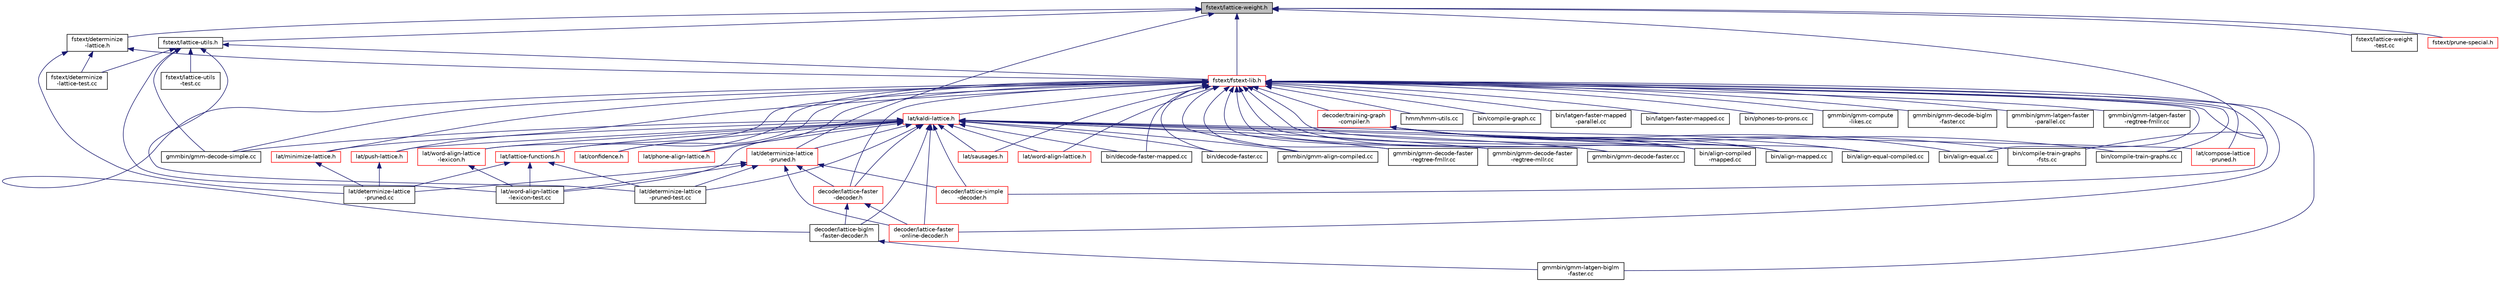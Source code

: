 digraph "fstext/lattice-weight.h"
{
  edge [fontname="Helvetica",fontsize="10",labelfontname="Helvetica",labelfontsize="10"];
  node [fontname="Helvetica",fontsize="10",shape=record];
  Node26 [label="fstext/lattice-weight.h",height=0.2,width=0.4,color="black", fillcolor="grey75", style="filled", fontcolor="black"];
  Node26 -> Node27 [dir="back",color="midnightblue",fontsize="10",style="solid",fontname="Helvetica"];
  Node27 [label="fstext/determinize\l-lattice.h",height=0.2,width=0.4,color="black", fillcolor="white", style="filled",URL="$determinize-lattice_8h.html"];
  Node27 -> Node28 [dir="back",color="midnightblue",fontsize="10",style="solid",fontname="Helvetica"];
  Node28 [label="fstext/determinize\l-lattice-test.cc",height=0.2,width=0.4,color="black", fillcolor="white", style="filled",URL="$determinize-lattice-test_8cc.html"];
  Node27 -> Node29 [dir="back",color="midnightblue",fontsize="10",style="solid",fontname="Helvetica"];
  Node29 [label="fstext/fstext-lib.h",height=0.2,width=0.4,color="red", fillcolor="white", style="filled",URL="$fstext-lib_8h.html"];
  Node29 -> Node30 [dir="back",color="midnightblue",fontsize="10",style="solid",fontname="Helvetica"];
  Node30 [label="lat/kaldi-lattice.h",height=0.2,width=0.4,color="red", fillcolor="white", style="filled",URL="$kaldi-lattice_8h.html"];
  Node30 -> Node86 [dir="back",color="midnightblue",fontsize="10",style="solid",fontname="Helvetica"];
  Node86 [label="lat/determinize-lattice\l-pruned.h",height=0.2,width=0.4,color="red", fillcolor="white", style="filled",URL="$determinize-lattice-pruned_8h.html"];
  Node86 -> Node87 [dir="back",color="midnightblue",fontsize="10",style="solid",fontname="Helvetica"];
  Node87 [label="decoder/lattice-faster\l-decoder.h",height=0.2,width=0.4,color="red", fillcolor="white", style="filled",URL="$lattice-faster-decoder_8h.html"];
  Node87 -> Node106 [dir="back",color="midnightblue",fontsize="10",style="solid",fontname="Helvetica"];
  Node106 [label="decoder/lattice-biglm\l-faster-decoder.h",height=0.2,width=0.4,color="black", fillcolor="white", style="filled",URL="$lattice-biglm-faster-decoder_8h.html"];
  Node106 -> Node107 [dir="back",color="midnightblue",fontsize="10",style="solid",fontname="Helvetica"];
  Node107 [label="gmmbin/gmm-latgen-biglm\l-faster.cc",height=0.2,width=0.4,color="black", fillcolor="white", style="filled",URL="$gmm-latgen-biglm-faster_8cc.html"];
  Node87 -> Node109 [dir="back",color="midnightblue",fontsize="10",style="solid",fontname="Helvetica"];
  Node109 [label="decoder/lattice-faster\l-online-decoder.h",height=0.2,width=0.4,color="red", fillcolor="white", style="filled",URL="$lattice-faster-online-decoder_8h.html"];
  Node86 -> Node111 [dir="back",color="midnightblue",fontsize="10",style="solid",fontname="Helvetica"];
  Node111 [label="decoder/lattice-simple\l-decoder.h",height=0.2,width=0.4,color="red", fillcolor="white", style="filled",URL="$lattice-simple-decoder_8h.html"];
  Node86 -> Node109 [dir="back",color="midnightblue",fontsize="10",style="solid",fontname="Helvetica"];
  Node86 -> Node114 [dir="back",color="midnightblue",fontsize="10",style="solid",fontname="Helvetica"];
  Node114 [label="lat/determinize-lattice\l-pruned-test.cc",height=0.2,width=0.4,color="black", fillcolor="white", style="filled",URL="$determinize-lattice-pruned-test_8cc.html"];
  Node86 -> Node115 [dir="back",color="midnightblue",fontsize="10",style="solid",fontname="Helvetica"];
  Node115 [label="lat/determinize-lattice\l-pruned.cc",height=0.2,width=0.4,color="black", fillcolor="white", style="filled",URL="$determinize-lattice-pruned_8cc.html"];
  Node86 -> Node36 [dir="back",color="midnightblue",fontsize="10",style="solid",fontname="Helvetica"];
  Node36 [label="lat/word-align-lattice\l-lexicon-test.cc",height=0.2,width=0.4,color="black", fillcolor="white", style="filled",URL="$word-align-lattice-lexicon-test_8cc.html"];
  Node30 -> Node87 [dir="back",color="midnightblue",fontsize="10",style="solid",fontname="Helvetica"];
  Node30 -> Node111 [dir="back",color="midnightblue",fontsize="10",style="solid",fontname="Helvetica"];
  Node30 -> Node120 [dir="back",color="midnightblue",fontsize="10",style="solid",fontname="Helvetica"];
  Node120 [label="lat/lattice-functions.h",height=0.2,width=0.4,color="red", fillcolor="white", style="filled",URL="$lattice-functions_8h.html"];
  Node120 -> Node114 [dir="back",color="midnightblue",fontsize="10",style="solid",fontname="Helvetica"];
  Node120 -> Node115 [dir="back",color="midnightblue",fontsize="10",style="solid",fontname="Helvetica"];
  Node120 -> Node36 [dir="back",color="midnightblue",fontsize="10",style="solid",fontname="Helvetica"];
  Node30 -> Node106 [dir="back",color="midnightblue",fontsize="10",style="solid",fontname="Helvetica"];
  Node30 -> Node109 [dir="back",color="midnightblue",fontsize="10",style="solid",fontname="Helvetica"];
  Node30 -> Node174 [dir="back",color="midnightblue",fontsize="10",style="solid",fontname="Helvetica"];
  Node174 [label="lat/compose-lattice\l-pruned.h",height=0.2,width=0.4,color="red", fillcolor="white", style="filled",URL="$compose-lattice-pruned_8h.html"];
  Node30 -> Node175 [dir="back",color="midnightblue",fontsize="10",style="solid",fontname="Helvetica"];
  Node175 [label="lat/confidence.h",height=0.2,width=0.4,color="red", fillcolor="white", style="filled",URL="$confidence_8h.html"];
  Node30 -> Node114 [dir="back",color="midnightblue",fontsize="10",style="solid",fontname="Helvetica"];
  Node30 -> Node176 [dir="back",color="midnightblue",fontsize="10",style="solid",fontname="Helvetica"];
  Node176 [label="lat/minimize-lattice.h",height=0.2,width=0.4,color="red", fillcolor="white", style="filled",URL="$minimize-lattice_8h.html"];
  Node176 -> Node115 [dir="back",color="midnightblue",fontsize="10",style="solid",fontname="Helvetica"];
  Node30 -> Node180 [dir="back",color="midnightblue",fontsize="10",style="solid",fontname="Helvetica"];
  Node180 [label="lat/push-lattice.h",height=0.2,width=0.4,color="red", fillcolor="white", style="filled",URL="$push-lattice_8h.html"];
  Node180 -> Node115 [dir="back",color="midnightblue",fontsize="10",style="solid",fontname="Helvetica"];
  Node30 -> Node186 [dir="back",color="midnightblue",fontsize="10",style="solid",fontname="Helvetica"];
  Node186 [label="lat/phone-align-lattice.h",height=0.2,width=0.4,color="red", fillcolor="white", style="filled",URL="$phone-align-lattice_8h.html"];
  Node30 -> Node188 [dir="back",color="midnightblue",fontsize="10",style="solid",fontname="Helvetica"];
  Node188 [label="lat/sausages.h",height=0.2,width=0.4,color="red", fillcolor="white", style="filled",URL="$sausages_8h.html"];
  Node30 -> Node36 [dir="back",color="midnightblue",fontsize="10",style="solid",fontname="Helvetica"];
  Node30 -> Node191 [dir="back",color="midnightblue",fontsize="10",style="solid",fontname="Helvetica"];
  Node191 [label="lat/word-align-lattice\l-lexicon.h",height=0.2,width=0.4,color="red", fillcolor="white", style="filled",URL="$word-align-lattice-lexicon_8h.html"];
  Node191 -> Node36 [dir="back",color="midnightblue",fontsize="10",style="solid",fontname="Helvetica"];
  Node30 -> Node192 [dir="back",color="midnightblue",fontsize="10",style="solid",fontname="Helvetica"];
  Node192 [label="lat/word-align-lattice.h",height=0.2,width=0.4,color="red", fillcolor="white", style="filled",URL="$word-align-lattice_8h.html"];
  Node30 -> Node49 [dir="back",color="midnightblue",fontsize="10",style="solid",fontname="Helvetica"];
  Node49 [label="bin/align-compiled\l-mapped.cc",height=0.2,width=0.4,color="black", fillcolor="white", style="filled",URL="$align-compiled-mapped_8cc.html"];
  Node30 -> Node89 [dir="back",color="midnightblue",fontsize="10",style="solid",fontname="Helvetica"];
  Node89 [label="bin/align-mapped.cc",height=0.2,width=0.4,color="black", fillcolor="white", style="filled",URL="$align-mapped_8cc.html"];
  Node30 -> Node79 [dir="back",color="midnightblue",fontsize="10",style="solid",fontname="Helvetica"];
  Node79 [label="bin/decode-faster-mapped.cc",height=0.2,width=0.4,color="black", fillcolor="white", style="filled",URL="$decode-faster-mapped_8cc.html"];
  Node30 -> Node80 [dir="back",color="midnightblue",fontsize="10",style="solid",fontname="Helvetica"];
  Node80 [label="bin/decode-faster.cc",height=0.2,width=0.4,color="black", fillcolor="white", style="filled",URL="$decode-faster_8cc.html"];
  Node30 -> Node64 [dir="back",color="midnightblue",fontsize="10",style="solid",fontname="Helvetica"];
  Node64 [label="gmmbin/gmm-align-compiled.cc",height=0.2,width=0.4,color="black", fillcolor="white", style="filled",URL="$gmm-align-compiled_8cc.html"];
  Node30 -> Node81 [dir="back",color="midnightblue",fontsize="10",style="solid",fontname="Helvetica"];
  Node81 [label="gmmbin/gmm-decode-faster\l-regtree-fmllr.cc",height=0.2,width=0.4,color="black", fillcolor="white", style="filled",URL="$gmm-decode-faster-regtree-fmllr_8cc.html"];
  Node30 -> Node82 [dir="back",color="midnightblue",fontsize="10",style="solid",fontname="Helvetica"];
  Node82 [label="gmmbin/gmm-decode-faster\l-regtree-mllr.cc",height=0.2,width=0.4,color="black", fillcolor="white", style="filled",URL="$gmm-decode-faster-regtree-mllr_8cc.html"];
  Node30 -> Node83 [dir="back",color="midnightblue",fontsize="10",style="solid",fontname="Helvetica"];
  Node83 [label="gmmbin/gmm-decode-faster.cc",height=0.2,width=0.4,color="black", fillcolor="white", style="filled",URL="$gmm-decode-faster_8cc.html"];
  Node30 -> Node173 [dir="back",color="midnightblue",fontsize="10",style="solid",fontname="Helvetica"];
  Node173 [label="gmmbin/gmm-decode-simple.cc",height=0.2,width=0.4,color="black", fillcolor="white", style="filled",URL="$gmm-decode-simple_8cc.html"];
  Node29 -> Node40 [dir="back",color="midnightblue",fontsize="10",style="solid",fontname="Helvetica"];
  Node40 [label="hmm/hmm-utils.cc",height=0.2,width=0.4,color="black", fillcolor="white", style="filled",URL="$hmm-utils_8cc.html"];
  Node29 -> Node87 [dir="back",color="midnightblue",fontsize="10",style="solid",fontname="Helvetica"];
  Node29 -> Node111 [dir="back",color="midnightblue",fontsize="10",style="solid",fontname="Helvetica"];
  Node29 -> Node120 [dir="back",color="midnightblue",fontsize="10",style="solid",fontname="Helvetica"];
  Node29 -> Node106 [dir="back",color="midnightblue",fontsize="10",style="solid",fontname="Helvetica"];
  Node29 -> Node109 [dir="back",color="midnightblue",fontsize="10",style="solid",fontname="Helvetica"];
  Node29 -> Node277 [dir="back",color="midnightblue",fontsize="10",style="solid",fontname="Helvetica"];
  Node277 [label="decoder/training-graph\l-compiler.h",height=0.2,width=0.4,color="red", fillcolor="white", style="filled",URL="$training-graph-compiler_8h.html"];
  Node277 -> Node49 [dir="back",color="midnightblue",fontsize="10",style="solid",fontname="Helvetica"];
  Node277 -> Node278 [dir="back",color="midnightblue",fontsize="10",style="solid",fontname="Helvetica"];
  Node278 [label="bin/align-equal-compiled.cc",height=0.2,width=0.4,color="black", fillcolor="white", style="filled",URL="$align-equal-compiled_8cc.html"];
  Node277 -> Node279 [dir="back",color="midnightblue",fontsize="10",style="solid",fontname="Helvetica"];
  Node279 [label="bin/align-equal.cc",height=0.2,width=0.4,color="black", fillcolor="white", style="filled",URL="$align-equal_8cc.html"];
  Node277 -> Node89 [dir="back",color="midnightblue",fontsize="10",style="solid",fontname="Helvetica"];
  Node277 -> Node280 [dir="back",color="midnightblue",fontsize="10",style="solid",fontname="Helvetica"];
  Node280 [label="bin/compile-train-graphs\l-fsts.cc",height=0.2,width=0.4,color="black", fillcolor="white", style="filled",URL="$compile-train-graphs-fsts_8cc.html"];
  Node277 -> Node281 [dir="back",color="midnightblue",fontsize="10",style="solid",fontname="Helvetica"];
  Node281 [label="bin/compile-train-graphs.cc",height=0.2,width=0.4,color="black", fillcolor="white", style="filled",URL="$compile-train-graphs_8cc.html"];
  Node29 -> Node175 [dir="back",color="midnightblue",fontsize="10",style="solid",fontname="Helvetica"];
  Node29 -> Node176 [dir="back",color="midnightblue",fontsize="10",style="solid",fontname="Helvetica"];
  Node29 -> Node180 [dir="back",color="midnightblue",fontsize="10",style="solid",fontname="Helvetica"];
  Node29 -> Node186 [dir="back",color="midnightblue",fontsize="10",style="solid",fontname="Helvetica"];
  Node29 -> Node188 [dir="back",color="midnightblue",fontsize="10",style="solid",fontname="Helvetica"];
  Node29 -> Node191 [dir="back",color="midnightblue",fontsize="10",style="solid",fontname="Helvetica"];
  Node29 -> Node192 [dir="back",color="midnightblue",fontsize="10",style="solid",fontname="Helvetica"];
  Node29 -> Node49 [dir="back",color="midnightblue",fontsize="10",style="solid",fontname="Helvetica"];
  Node29 -> Node278 [dir="back",color="midnightblue",fontsize="10",style="solid",fontname="Helvetica"];
  Node29 -> Node279 [dir="back",color="midnightblue",fontsize="10",style="solid",fontname="Helvetica"];
  Node29 -> Node89 [dir="back",color="midnightblue",fontsize="10",style="solid",fontname="Helvetica"];
  Node29 -> Node51 [dir="back",color="midnightblue",fontsize="10",style="solid",fontname="Helvetica"];
  Node51 [label="bin/compile-graph.cc",height=0.2,width=0.4,color="black", fillcolor="white", style="filled",URL="$compile-graph_8cc.html"];
  Node29 -> Node280 [dir="back",color="midnightblue",fontsize="10",style="solid",fontname="Helvetica"];
  Node29 -> Node281 [dir="back",color="midnightblue",fontsize="10",style="solid",fontname="Helvetica"];
  Node29 -> Node79 [dir="back",color="midnightblue",fontsize="10",style="solid",fontname="Helvetica"];
  Node29 -> Node80 [dir="back",color="midnightblue",fontsize="10",style="solid",fontname="Helvetica"];
  Node29 -> Node90 [dir="back",color="midnightblue",fontsize="10",style="solid",fontname="Helvetica"];
  Node90 [label="bin/latgen-faster-mapped\l-parallel.cc",height=0.2,width=0.4,color="black", fillcolor="white", style="filled",URL="$latgen-faster-mapped-parallel_8cc.html"];
  Node29 -> Node91 [dir="back",color="midnightblue",fontsize="10",style="solid",fontname="Helvetica"];
  Node91 [label="bin/latgen-faster-mapped.cc",height=0.2,width=0.4,color="black", fillcolor="white", style="filled",URL="$latgen-faster-mapped_8cc.html"];
  Node29 -> Node58 [dir="back",color="midnightblue",fontsize="10",style="solid",fontname="Helvetica"];
  Node58 [label="bin/phones-to-prons.cc",height=0.2,width=0.4,color="black", fillcolor="white", style="filled",URL="$phones-to-prons_8cc.html"];
  Node29 -> Node64 [dir="back",color="midnightblue",fontsize="10",style="solid",fontname="Helvetica"];
  Node29 -> Node282 [dir="back",color="midnightblue",fontsize="10",style="solid",fontname="Helvetica"];
  Node282 [label="gmmbin/gmm-compute\l-likes.cc",height=0.2,width=0.4,color="black", fillcolor="white", style="filled",URL="$gmm-compute-likes_8cc.html"];
  Node29 -> Node75 [dir="back",color="midnightblue",fontsize="10",style="solid",fontname="Helvetica"];
  Node75 [label="gmmbin/gmm-decode-biglm\l-faster.cc",height=0.2,width=0.4,color="black", fillcolor="white", style="filled",URL="$gmm-decode-biglm-faster_8cc.html"];
  Node29 -> Node81 [dir="back",color="midnightblue",fontsize="10",style="solid",fontname="Helvetica"];
  Node29 -> Node82 [dir="back",color="midnightblue",fontsize="10",style="solid",fontname="Helvetica"];
  Node29 -> Node83 [dir="back",color="midnightblue",fontsize="10",style="solid",fontname="Helvetica"];
  Node29 -> Node173 [dir="back",color="midnightblue",fontsize="10",style="solid",fontname="Helvetica"];
  Node29 -> Node107 [dir="back",color="midnightblue",fontsize="10",style="solid",fontname="Helvetica"];
  Node29 -> Node93 [dir="back",color="midnightblue",fontsize="10",style="solid",fontname="Helvetica"];
  Node93 [label="gmmbin/gmm-latgen-faster\l-parallel.cc",height=0.2,width=0.4,color="black", fillcolor="white", style="filled",URL="$gmm-latgen-faster-parallel_8cc.html"];
  Node29 -> Node94 [dir="back",color="midnightblue",fontsize="10",style="solid",fontname="Helvetica"];
  Node94 [label="gmmbin/gmm-latgen-faster\l-regtree-fmllr.cc",height=0.2,width=0.4,color="black", fillcolor="white", style="filled",URL="$gmm-latgen-faster-regtree-fmllr_8cc.html"];
  Node27 -> Node115 [dir="back",color="midnightblue",fontsize="10",style="solid",fontname="Helvetica"];
  Node26 -> Node283 [dir="back",color="midnightblue",fontsize="10",style="solid",fontname="Helvetica"];
  Node283 [label="fstext/lattice-utils.h",height=0.2,width=0.4,color="black", fillcolor="white", style="filled",URL="$lattice-utils_8h.html"];
  Node283 -> Node28 [dir="back",color="midnightblue",fontsize="10",style="solid",fontname="Helvetica"];
  Node283 -> Node29 [dir="back",color="midnightblue",fontsize="10",style="solid",fontname="Helvetica"];
  Node283 -> Node284 [dir="back",color="midnightblue",fontsize="10",style="solid",fontname="Helvetica"];
  Node284 [label="fstext/lattice-utils\l-test.cc",height=0.2,width=0.4,color="black", fillcolor="white", style="filled",URL="$lattice-utils-test_8cc.html"];
  Node283 -> Node114 [dir="back",color="midnightblue",fontsize="10",style="solid",fontname="Helvetica"];
  Node283 -> Node36 [dir="back",color="midnightblue",fontsize="10",style="solid",fontname="Helvetica"];
  Node283 -> Node173 [dir="back",color="midnightblue",fontsize="10",style="solid",fontname="Helvetica"];
  Node26 -> Node29 [dir="back",color="midnightblue",fontsize="10",style="solid",fontname="Helvetica"];
  Node26 -> Node285 [dir="back",color="midnightblue",fontsize="10",style="solid",fontname="Helvetica"];
  Node285 [label="fstext/lattice-weight\l-test.cc",height=0.2,width=0.4,color="black", fillcolor="white", style="filled",URL="$lattice-weight-test_8cc.html"];
  Node26 -> Node286 [dir="back",color="midnightblue",fontsize="10",style="solid",fontname="Helvetica"];
  Node286 [label="fstext/prune-special.h",height=0.2,width=0.4,color="red", fillcolor="white", style="filled",URL="$prune-special_8h.html"];
  Node26 -> Node86 [dir="back",color="midnightblue",fontsize="10",style="solid",fontname="Helvetica"];
  Node26 -> Node174 [dir="back",color="midnightblue",fontsize="10",style="solid",fontname="Helvetica"];
}
